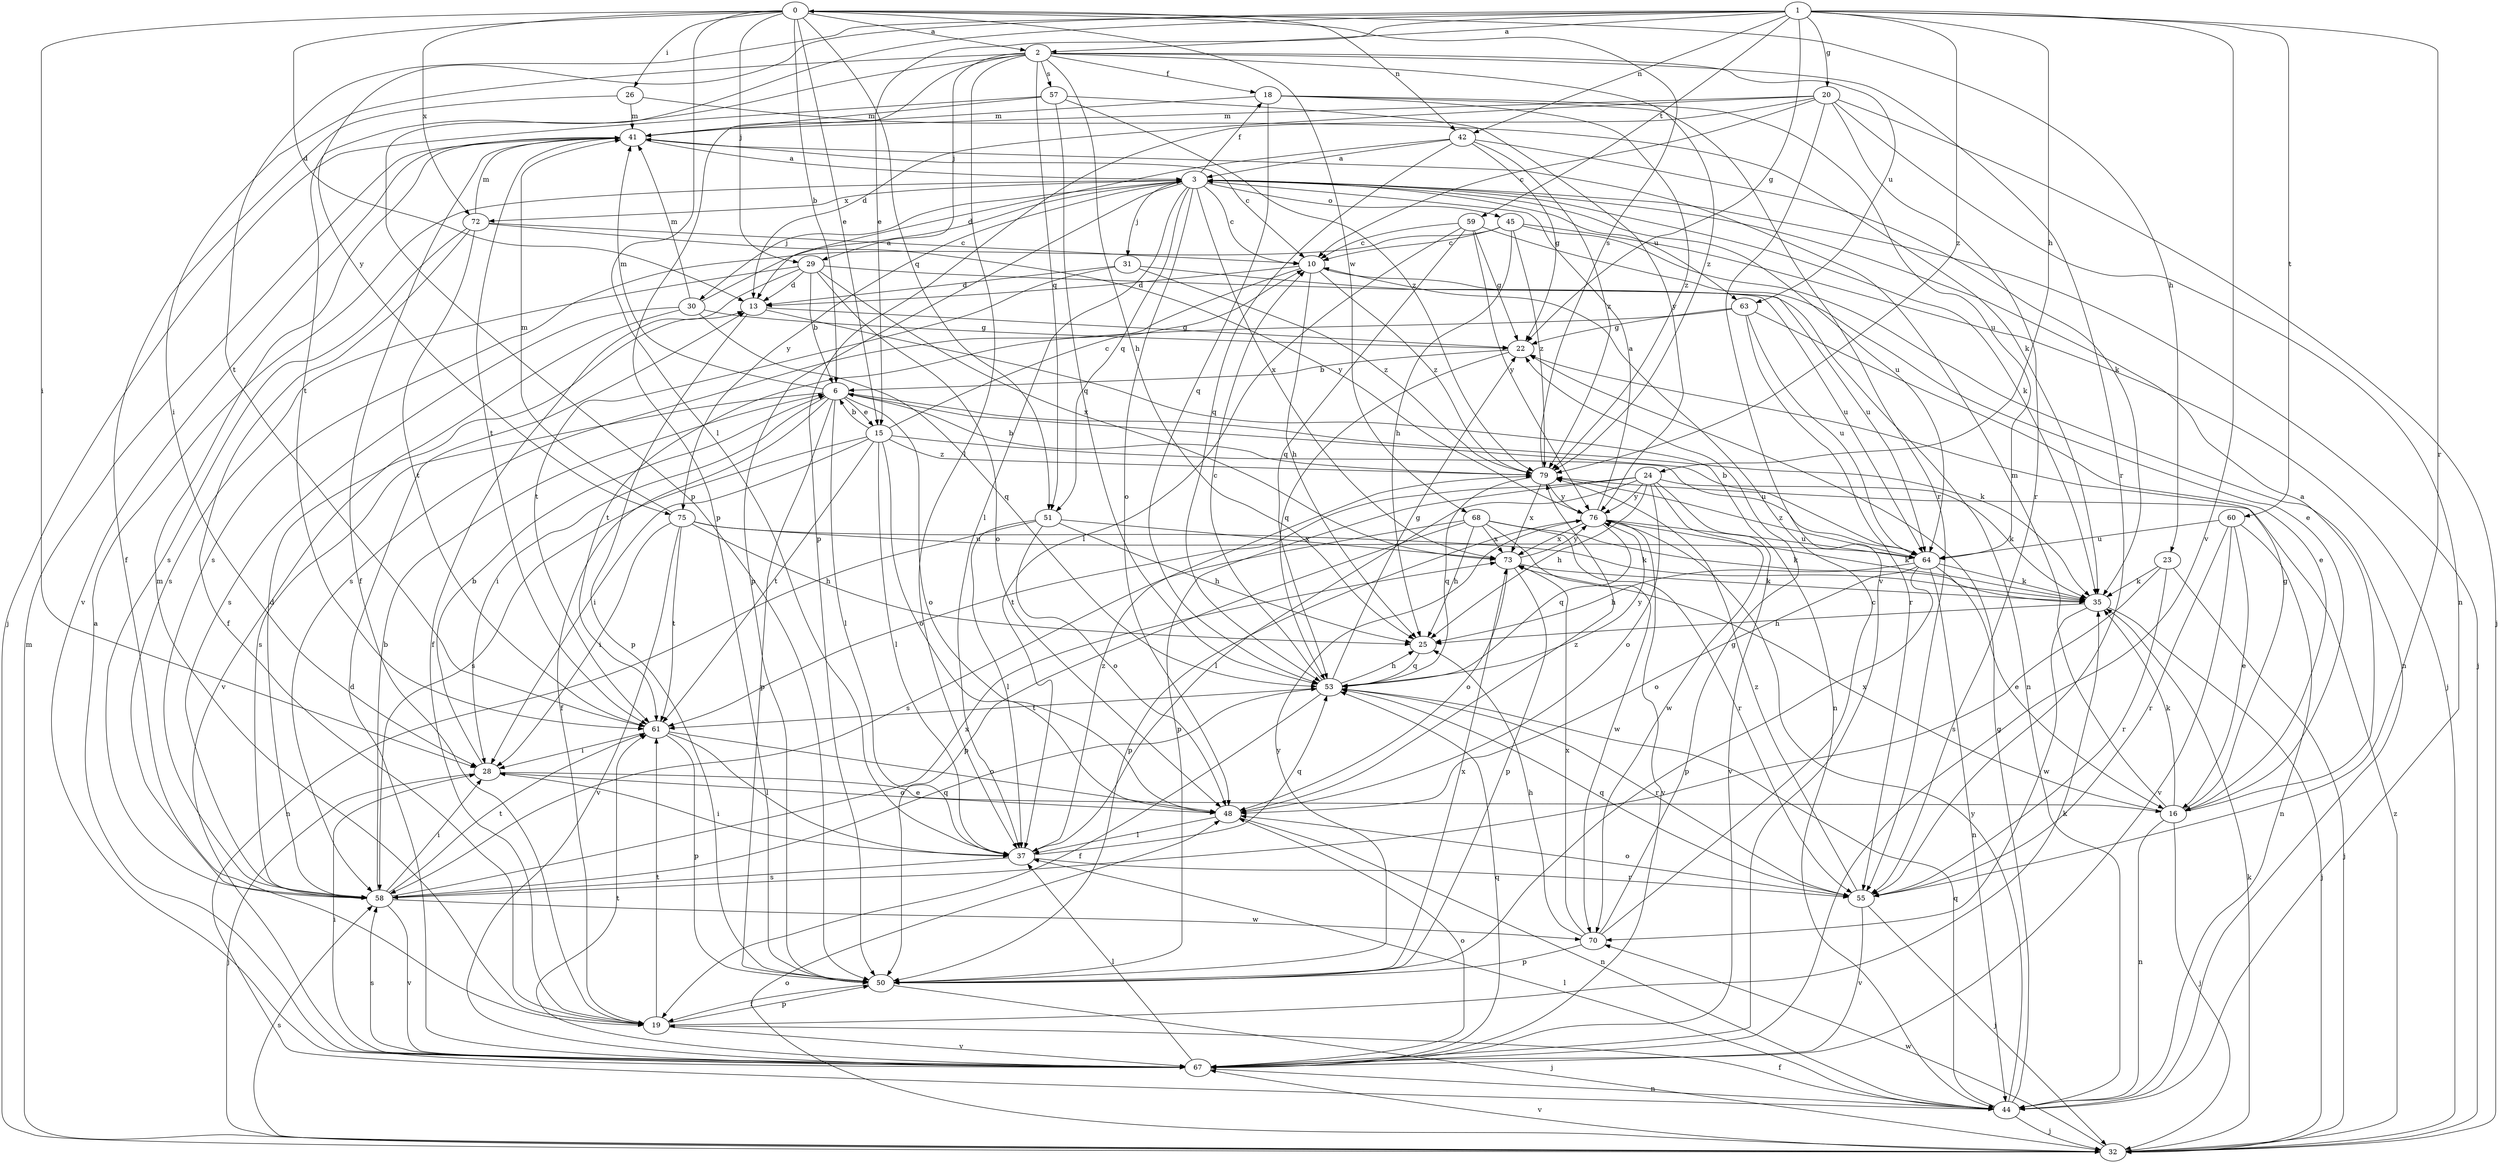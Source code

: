 strict digraph  {
0;
1;
2;
3;
6;
10;
13;
15;
16;
18;
19;
20;
22;
23;
24;
25;
26;
28;
29;
30;
31;
32;
35;
37;
41;
42;
44;
45;
48;
50;
51;
53;
55;
57;
58;
59;
60;
61;
63;
64;
67;
68;
70;
72;
73;
75;
76;
79;
0 -> 2  [label=a];
0 -> 6  [label=b];
0 -> 13  [label=d];
0 -> 15  [label=e];
0 -> 23  [label=h];
0 -> 26  [label=i];
0 -> 28  [label=i];
0 -> 29  [label=j];
0 -> 37  [label=l];
0 -> 42  [label=n];
0 -> 51  [label=q];
0 -> 68  [label=w];
0 -> 72  [label=x];
1 -> 2  [label=a];
1 -> 15  [label=e];
1 -> 20  [label=g];
1 -> 22  [label=g];
1 -> 24  [label=h];
1 -> 42  [label=n];
1 -> 50  [label=p];
1 -> 55  [label=r];
1 -> 59  [label=t];
1 -> 60  [label=t];
1 -> 61  [label=t];
1 -> 67  [label=v];
1 -> 75  [label=y];
1 -> 79  [label=z];
2 -> 18  [label=f];
2 -> 25  [label=h];
2 -> 28  [label=i];
2 -> 29  [label=j];
2 -> 37  [label=l];
2 -> 50  [label=p];
2 -> 51  [label=q];
2 -> 55  [label=r];
2 -> 57  [label=s];
2 -> 61  [label=t];
2 -> 63  [label=u];
2 -> 79  [label=z];
3 -> 10  [label=c];
3 -> 18  [label=f];
3 -> 30  [label=j];
3 -> 31  [label=j];
3 -> 32  [label=j];
3 -> 35  [label=k];
3 -> 37  [label=l];
3 -> 45  [label=o];
3 -> 48  [label=o];
3 -> 50  [label=p];
3 -> 51  [label=q];
3 -> 63  [label=u];
3 -> 64  [label=u];
3 -> 72  [label=x];
3 -> 73  [label=x];
3 -> 75  [label=y];
6 -> 15  [label=e];
6 -> 19  [label=f];
6 -> 28  [label=i];
6 -> 35  [label=k];
6 -> 37  [label=l];
6 -> 41  [label=m];
6 -> 48  [label=o];
6 -> 50  [label=p];
6 -> 58  [label=s];
10 -> 13  [label=d];
10 -> 25  [label=h];
10 -> 58  [label=s];
10 -> 64  [label=u];
10 -> 79  [label=z];
13 -> 22  [label=g];
13 -> 44  [label=n];
13 -> 50  [label=p];
15 -> 6  [label=b];
15 -> 10  [label=c];
15 -> 28  [label=i];
15 -> 37  [label=l];
15 -> 48  [label=o];
15 -> 58  [label=s];
15 -> 61  [label=t];
15 -> 64  [label=u];
15 -> 79  [label=z];
16 -> 3  [label=a];
16 -> 22  [label=g];
16 -> 32  [label=j];
16 -> 35  [label=k];
16 -> 41  [label=m];
16 -> 44  [label=n];
16 -> 73  [label=x];
18 -> 41  [label=m];
18 -> 53  [label=q];
18 -> 55  [label=r];
18 -> 64  [label=u];
18 -> 79  [label=z];
19 -> 35  [label=k];
19 -> 41  [label=m];
19 -> 50  [label=p];
19 -> 61  [label=t];
19 -> 67  [label=v];
20 -> 10  [label=c];
20 -> 13  [label=d];
20 -> 32  [label=j];
20 -> 41  [label=m];
20 -> 44  [label=n];
20 -> 50  [label=p];
20 -> 55  [label=r];
20 -> 67  [label=v];
22 -> 6  [label=b];
22 -> 53  [label=q];
23 -> 32  [label=j];
23 -> 35  [label=k];
23 -> 55  [label=r];
23 -> 58  [label=s];
24 -> 25  [label=h];
24 -> 35  [label=k];
24 -> 37  [label=l];
24 -> 48  [label=o];
24 -> 50  [label=p];
24 -> 61  [label=t];
24 -> 67  [label=v];
24 -> 70  [label=w];
24 -> 76  [label=y];
25 -> 53  [label=q];
26 -> 19  [label=f];
26 -> 35  [label=k];
26 -> 41  [label=m];
28 -> 6  [label=b];
28 -> 16  [label=e];
28 -> 32  [label=j];
28 -> 48  [label=o];
29 -> 6  [label=b];
29 -> 13  [label=d];
29 -> 19  [label=f];
29 -> 48  [label=o];
29 -> 58  [label=s];
29 -> 64  [label=u];
29 -> 73  [label=x];
30 -> 3  [label=a];
30 -> 22  [label=g];
30 -> 41  [label=m];
30 -> 53  [label=q];
30 -> 58  [label=s];
30 -> 67  [label=v];
31 -> 13  [label=d];
31 -> 44  [label=n];
31 -> 61  [label=t];
31 -> 79  [label=z];
32 -> 35  [label=k];
32 -> 41  [label=m];
32 -> 48  [label=o];
32 -> 58  [label=s];
32 -> 67  [label=v];
32 -> 70  [label=w];
32 -> 79  [label=z];
35 -> 25  [label=h];
35 -> 32  [label=j];
35 -> 70  [label=w];
37 -> 28  [label=i];
37 -> 53  [label=q];
37 -> 55  [label=r];
37 -> 58  [label=s];
37 -> 79  [label=z];
41 -> 3  [label=a];
41 -> 10  [label=c];
41 -> 19  [label=f];
41 -> 61  [label=t];
41 -> 67  [label=v];
42 -> 3  [label=a];
42 -> 13  [label=d];
42 -> 22  [label=g];
42 -> 35  [label=k];
42 -> 53  [label=q];
42 -> 79  [label=z];
44 -> 19  [label=f];
44 -> 22  [label=g];
44 -> 32  [label=j];
44 -> 37  [label=l];
44 -> 53  [label=q];
44 -> 76  [label=y];
45 -> 10  [label=c];
45 -> 25  [label=h];
45 -> 32  [label=j];
45 -> 44  [label=n];
45 -> 58  [label=s];
45 -> 79  [label=z];
48 -> 37  [label=l];
48 -> 44  [label=n];
48 -> 79  [label=z];
50 -> 19  [label=f];
50 -> 32  [label=j];
50 -> 73  [label=x];
50 -> 76  [label=y];
51 -> 25  [label=h];
51 -> 37  [label=l];
51 -> 44  [label=n];
51 -> 48  [label=o];
51 -> 73  [label=x];
53 -> 10  [label=c];
53 -> 19  [label=f];
53 -> 22  [label=g];
53 -> 25  [label=h];
53 -> 55  [label=r];
53 -> 61  [label=t];
53 -> 76  [label=y];
55 -> 32  [label=j];
55 -> 48  [label=o];
55 -> 53  [label=q];
55 -> 67  [label=v];
55 -> 79  [label=z];
57 -> 32  [label=j];
57 -> 41  [label=m];
57 -> 53  [label=q];
57 -> 76  [label=y];
57 -> 79  [label=z];
58 -> 6  [label=b];
58 -> 13  [label=d];
58 -> 28  [label=i];
58 -> 53  [label=q];
58 -> 61  [label=t];
58 -> 67  [label=v];
58 -> 70  [label=w];
58 -> 73  [label=x];
59 -> 10  [label=c];
59 -> 16  [label=e];
59 -> 22  [label=g];
59 -> 37  [label=l];
59 -> 53  [label=q];
59 -> 76  [label=y];
60 -> 16  [label=e];
60 -> 44  [label=n];
60 -> 55  [label=r];
60 -> 64  [label=u];
60 -> 67  [label=v];
61 -> 28  [label=i];
61 -> 37  [label=l];
61 -> 48  [label=o];
61 -> 50  [label=p];
63 -> 16  [label=e];
63 -> 22  [label=g];
63 -> 55  [label=r];
63 -> 61  [label=t];
63 -> 64  [label=u];
64 -> 6  [label=b];
64 -> 16  [label=e];
64 -> 25  [label=h];
64 -> 35  [label=k];
64 -> 44  [label=n];
64 -> 48  [label=o];
64 -> 50  [label=p];
64 -> 79  [label=z];
67 -> 3  [label=a];
67 -> 13  [label=d];
67 -> 28  [label=i];
67 -> 37  [label=l];
67 -> 44  [label=n];
67 -> 48  [label=o];
67 -> 53  [label=q];
67 -> 58  [label=s];
67 -> 61  [label=t];
68 -> 25  [label=h];
68 -> 35  [label=k];
68 -> 50  [label=p];
68 -> 55  [label=r];
68 -> 58  [label=s];
68 -> 70  [label=w];
68 -> 73  [label=x];
70 -> 10  [label=c];
70 -> 22  [label=g];
70 -> 25  [label=h];
70 -> 50  [label=p];
70 -> 73  [label=x];
72 -> 10  [label=c];
72 -> 19  [label=f];
72 -> 41  [label=m];
72 -> 58  [label=s];
72 -> 61  [label=t];
72 -> 76  [label=y];
73 -> 35  [label=k];
73 -> 48  [label=o];
73 -> 50  [label=p];
73 -> 76  [label=y];
75 -> 25  [label=h];
75 -> 28  [label=i];
75 -> 35  [label=k];
75 -> 41  [label=m];
75 -> 61  [label=t];
75 -> 64  [label=u];
75 -> 67  [label=v];
76 -> 3  [label=a];
76 -> 35  [label=k];
76 -> 50  [label=p];
76 -> 53  [label=q];
76 -> 64  [label=u];
76 -> 67  [label=v];
76 -> 73  [label=x];
79 -> 6  [label=b];
79 -> 53  [label=q];
79 -> 73  [label=x];
79 -> 76  [label=y];
79 -> 0  [label=s];
}
